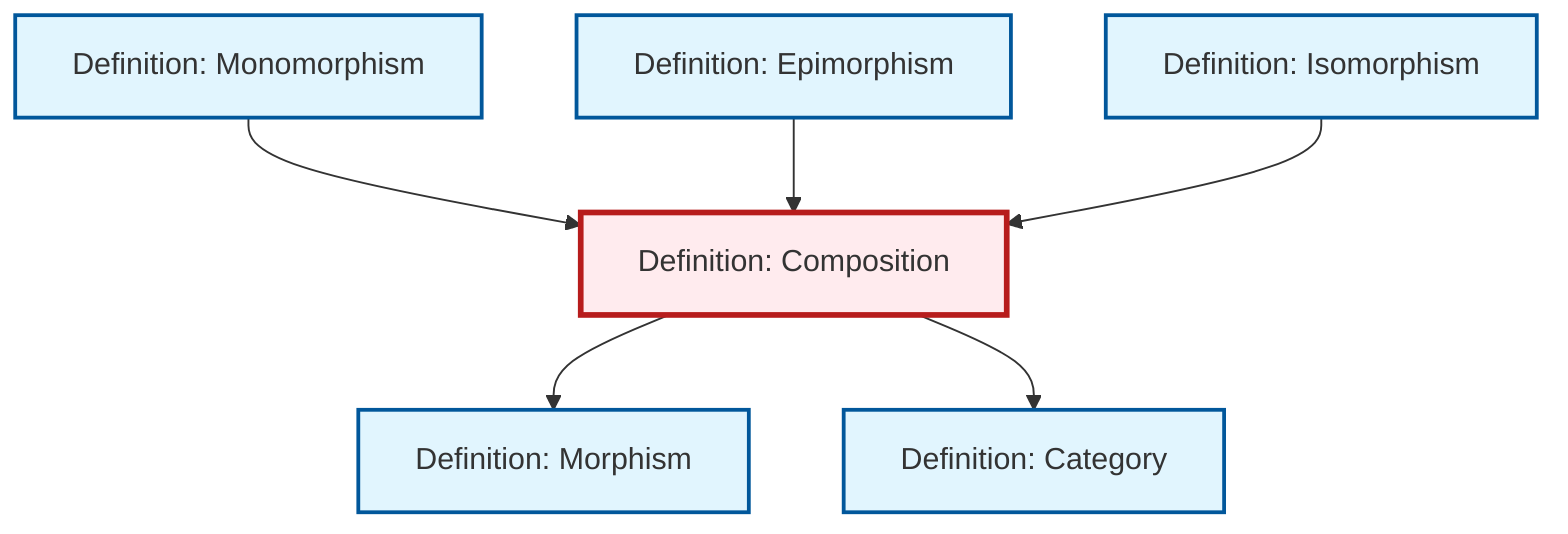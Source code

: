 graph TD
    classDef definition fill:#e1f5fe,stroke:#01579b,stroke-width:2px
    classDef theorem fill:#f3e5f5,stroke:#4a148c,stroke-width:2px
    classDef axiom fill:#fff3e0,stroke:#e65100,stroke-width:2px
    classDef example fill:#e8f5e9,stroke:#1b5e20,stroke-width:2px
    classDef current fill:#ffebee,stroke:#b71c1c,stroke-width:3px
    def-morphism["Definition: Morphism"]:::definition
    def-isomorphism["Definition: Isomorphism"]:::definition
    def-epimorphism["Definition: Epimorphism"]:::definition
    def-composition["Definition: Composition"]:::definition
    def-category["Definition: Category"]:::definition
    def-monomorphism["Definition: Monomorphism"]:::definition
    def-monomorphism --> def-composition
    def-epimorphism --> def-composition
    def-composition --> def-morphism
    def-isomorphism --> def-composition
    def-composition --> def-category
    class def-composition current